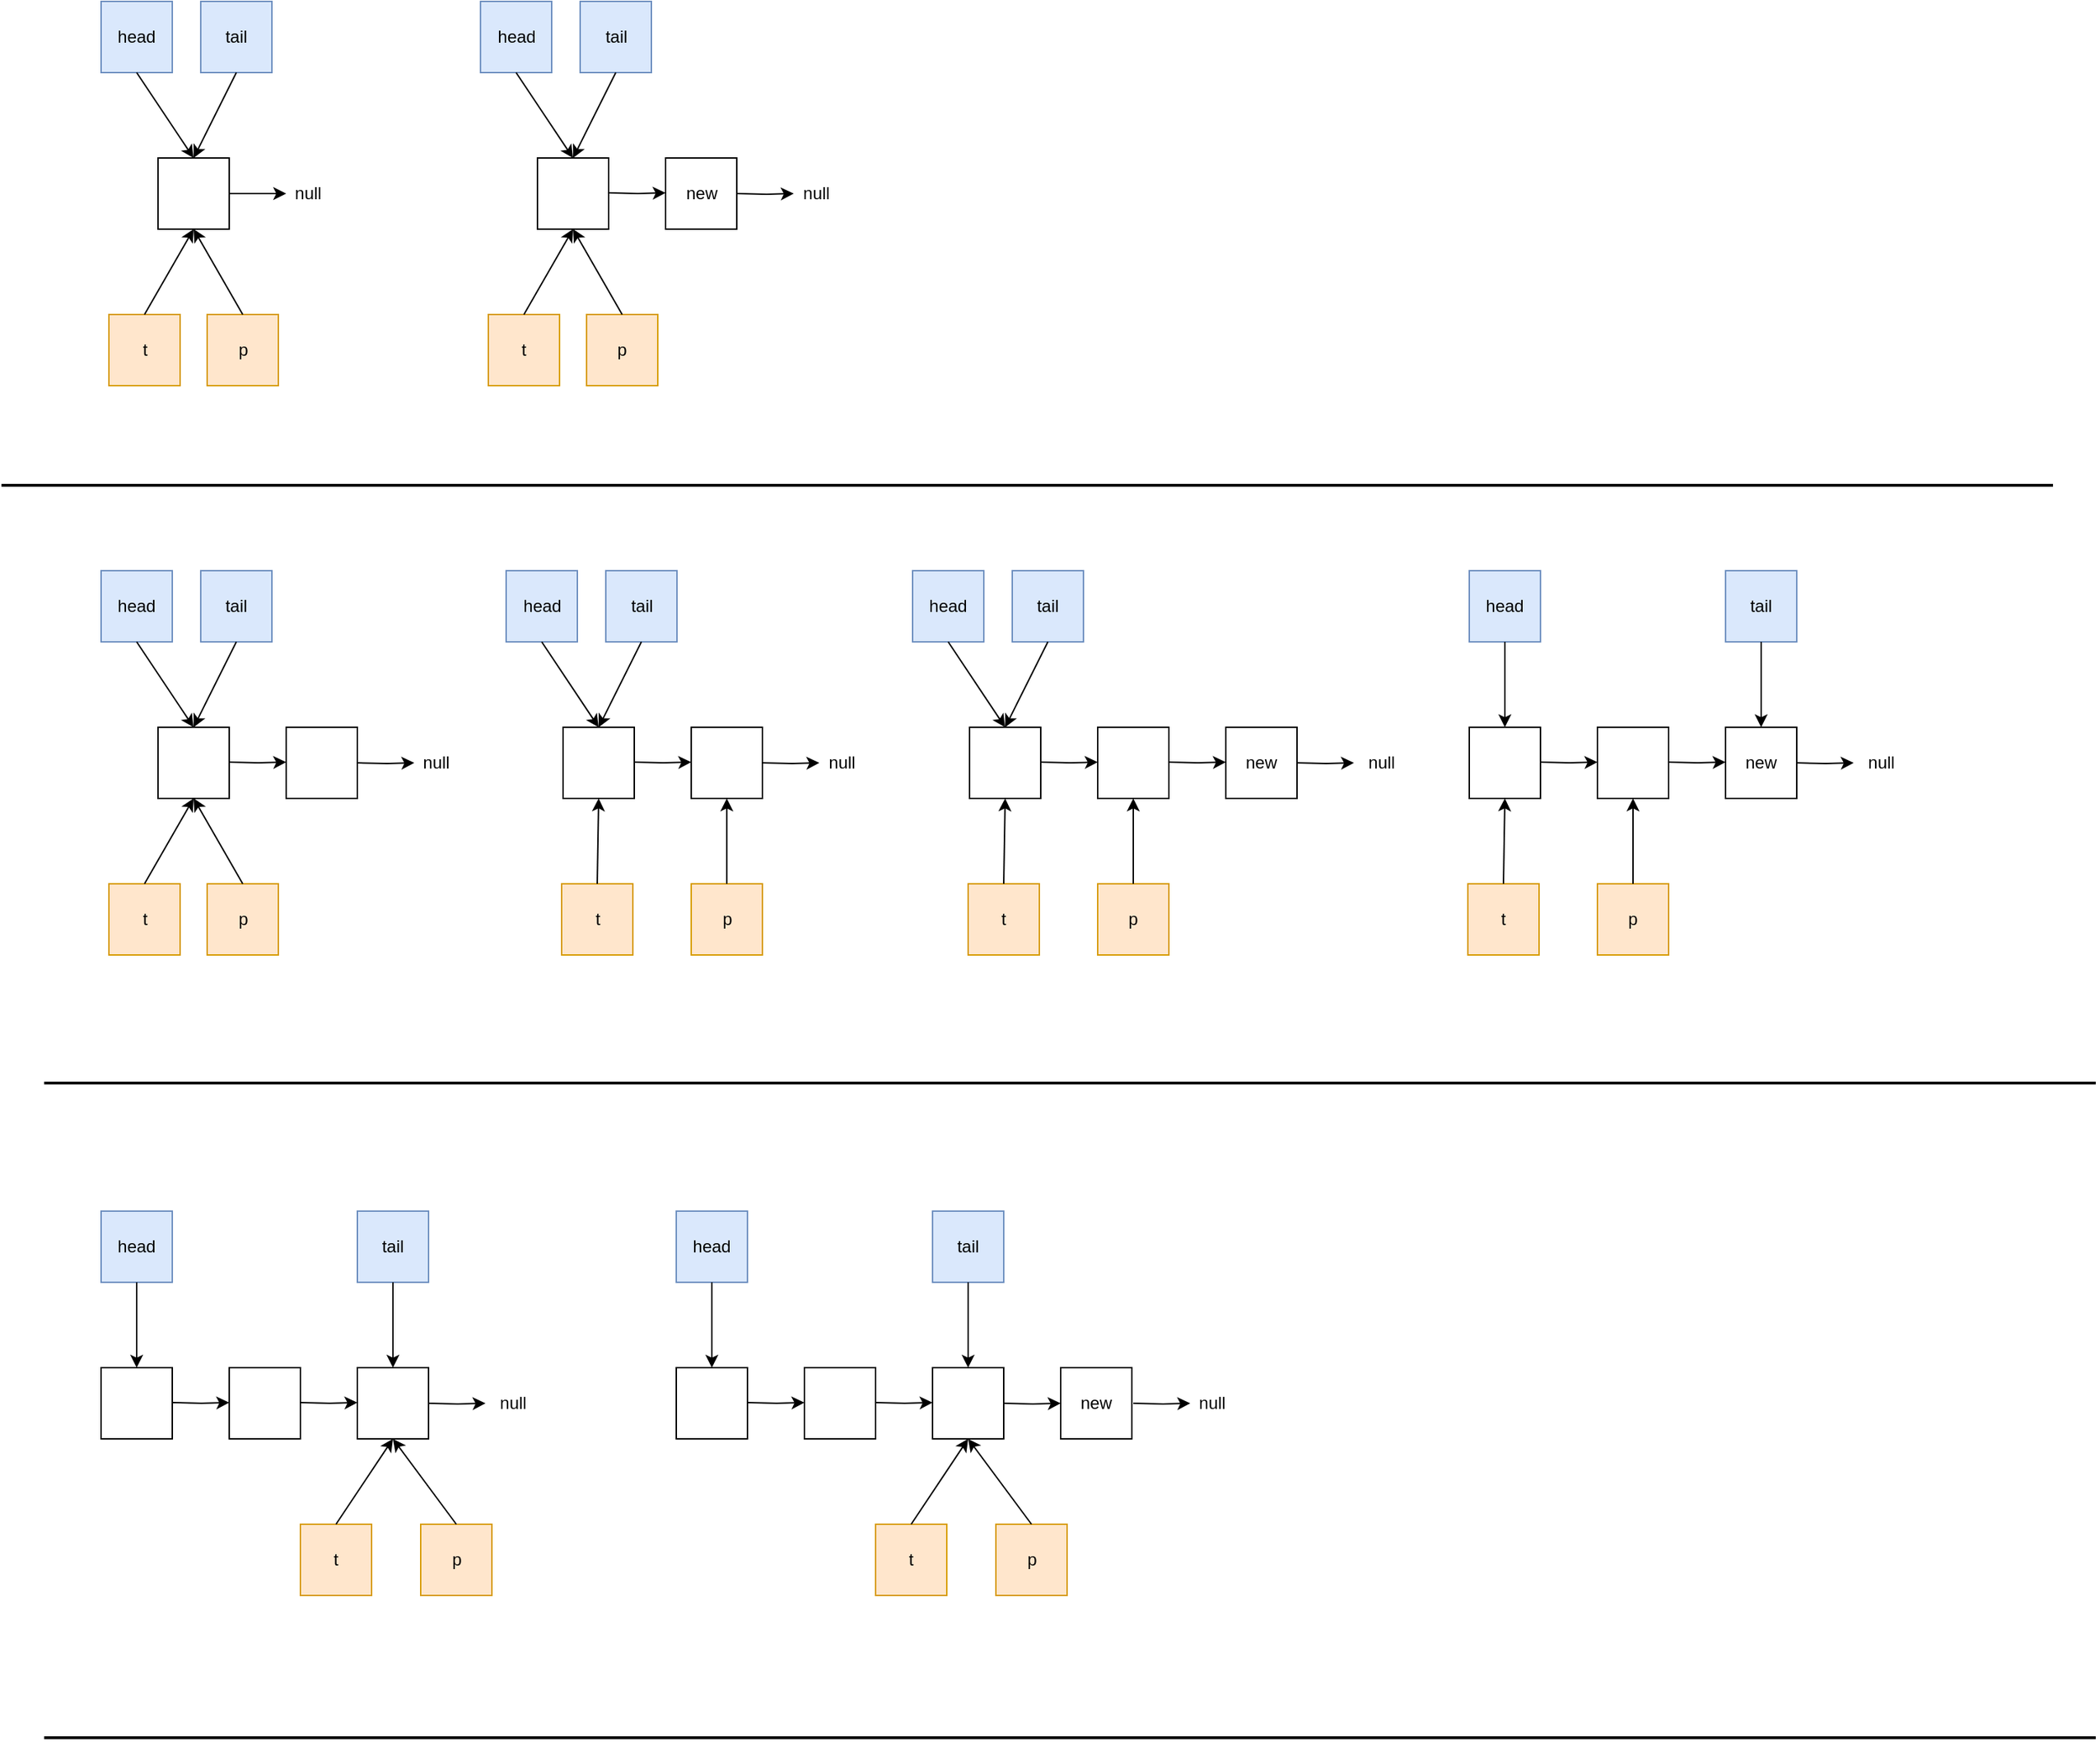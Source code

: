 <mxfile version="14.1.8" type="device" pages="2"><diagram id="muP_sp-RJwnRPjn2duEp" name="offer"><mxGraphModel dx="1422" dy="822" grid="1" gridSize="10" guides="1" tooltips="1" connect="1" arrows="1" fold="1" page="1" pageScale="1" pageWidth="827" pageHeight="1169" math="0" shadow="0"><root><mxCell id="0"/><mxCell id="1" parent="0"/><mxCell id="_zbWXbhJbnXokMU1CMNF-34" value="" style="edgeStyle=orthogonalEdgeStyle;rounded=0;orthogonalLoop=1;jettySize=auto;html=1;" edge="1" parent="1" source="_zbWXbhJbnXokMU1CMNF-16" target="_zbWXbhJbnXokMU1CMNF-33"><mxGeometry relative="1" as="geometry"/></mxCell><mxCell id="_zbWXbhJbnXokMU1CMNF-16" value="" style="rounded=0;whiteSpace=wrap;html=1;" vertex="1" parent="1"><mxGeometry x="160" y="140" width="50" height="50" as="geometry"/></mxCell><mxCell id="_zbWXbhJbnXokMU1CMNF-22" value="head" style="rounded=0;whiteSpace=wrap;html=1;fillColor=#dae8fc;strokeColor=#6c8ebf;" vertex="1" parent="1"><mxGeometry x="120" y="30" width="50" height="50" as="geometry"/></mxCell><mxCell id="_zbWXbhJbnXokMU1CMNF-24" value="tail" style="rounded=0;whiteSpace=wrap;html=1;fillColor=#dae8fc;strokeColor=#6c8ebf;" vertex="1" parent="1"><mxGeometry x="190" y="30" width="50" height="50" as="geometry"/></mxCell><mxCell id="_zbWXbhJbnXokMU1CMNF-25" value="t" style="rounded=0;whiteSpace=wrap;html=1;fillColor=#ffe6cc;strokeColor=#d79b00;" vertex="1" parent="1"><mxGeometry x="125.5" y="250" width="50" height="50" as="geometry"/></mxCell><mxCell id="_zbWXbhJbnXokMU1CMNF-26" value="p" style="rounded=0;whiteSpace=wrap;html=1;fillColor=#ffe6cc;strokeColor=#d79b00;" vertex="1" parent="1"><mxGeometry x="194.5" y="250" width="50" height="50" as="geometry"/></mxCell><mxCell id="_zbWXbhJbnXokMU1CMNF-27" value="" style="endArrow=classic;html=1;entryX=0.5;entryY=1;entryDx=0;entryDy=0;exitX=0.5;exitY=0;exitDx=0;exitDy=0;" edge="1" parent="1" source="_zbWXbhJbnXokMU1CMNF-25"><mxGeometry width="50" height="50" relative="1" as="geometry"><mxPoint x="80" y="230" as="sourcePoint"/><mxPoint x="185" y="190" as="targetPoint"/></mxGeometry></mxCell><mxCell id="_zbWXbhJbnXokMU1CMNF-28" value="" style="endArrow=classic;html=1;entryX=0.5;entryY=1;entryDx=0;entryDy=0;exitX=0.5;exitY=0;exitDx=0;exitDy=0;" edge="1" parent="1" source="_zbWXbhJbnXokMU1CMNF-26" target="_zbWXbhJbnXokMU1CMNF-16"><mxGeometry width="50" height="50" relative="1" as="geometry"><mxPoint x="155" y="270" as="sourcePoint"/><mxPoint x="235" y="190" as="targetPoint"/></mxGeometry></mxCell><mxCell id="_zbWXbhJbnXokMU1CMNF-30" value="" style="endArrow=classic;html=1;entryX=0.5;entryY=0;entryDx=0;entryDy=0;exitX=0.5;exitY=1;exitDx=0;exitDy=0;" edge="1" parent="1" source="_zbWXbhJbnXokMU1CMNF-22" target="_zbWXbhJbnXokMU1CMNF-16"><mxGeometry width="50" height="50" relative="1" as="geometry"><mxPoint x="360.5" y="260" as="sourcePoint"/><mxPoint x="395" y="200" as="targetPoint"/></mxGeometry></mxCell><mxCell id="_zbWXbhJbnXokMU1CMNF-31" value="" style="endArrow=classic;html=1;entryX=0.5;entryY=0;entryDx=0;entryDy=0;exitX=0.5;exitY=1;exitDx=0;exitDy=0;" edge="1" parent="1" source="_zbWXbhJbnXokMU1CMNF-24" target="_zbWXbhJbnXokMU1CMNF-16"><mxGeometry width="50" height="50" relative="1" as="geometry"><mxPoint x="370.5" y="270" as="sourcePoint"/><mxPoint x="405" y="210" as="targetPoint"/></mxGeometry></mxCell><mxCell id="_zbWXbhJbnXokMU1CMNF-33" value="null" style="text;html=1;align=center;verticalAlign=middle;resizable=0;points=[];autosize=1;" vertex="1" parent="1"><mxGeometry x="250" y="155" width="30" height="20" as="geometry"/></mxCell><mxCell id="_zbWXbhJbnXokMU1CMNF-35" value="new" style="rounded=0;whiteSpace=wrap;html=1;" vertex="1" parent="1"><mxGeometry x="516.5" y="140" width="50" height="50" as="geometry"/></mxCell><mxCell id="_zbWXbhJbnXokMU1CMNF-36" value="" style="edgeStyle=orthogonalEdgeStyle;rounded=0;orthogonalLoop=1;jettySize=auto;html=1;" edge="1" parent="1" target="_zbWXbhJbnXokMU1CMNF-46"><mxGeometry relative="1" as="geometry"><mxPoint x="566.5" y="165" as="sourcePoint"/></mxGeometry></mxCell><mxCell id="_zbWXbhJbnXokMU1CMNF-37" value="" style="rounded=0;whiteSpace=wrap;html=1;" vertex="1" parent="1"><mxGeometry x="426.5" y="140" width="50" height="50" as="geometry"/></mxCell><mxCell id="_zbWXbhJbnXokMU1CMNF-38" value="head" style="rounded=0;whiteSpace=wrap;html=1;fillColor=#dae8fc;strokeColor=#6c8ebf;" vertex="1" parent="1"><mxGeometry x="386.5" y="30" width="50" height="50" as="geometry"/></mxCell><mxCell id="_zbWXbhJbnXokMU1CMNF-39" value="tail" style="rounded=0;whiteSpace=wrap;html=1;fillColor=#dae8fc;strokeColor=#6c8ebf;" vertex="1" parent="1"><mxGeometry x="456.5" y="30" width="50" height="50" as="geometry"/></mxCell><mxCell id="_zbWXbhJbnXokMU1CMNF-40" value="t" style="rounded=0;whiteSpace=wrap;html=1;fillColor=#ffe6cc;strokeColor=#d79b00;" vertex="1" parent="1"><mxGeometry x="392" y="250" width="50" height="50" as="geometry"/></mxCell><mxCell id="_zbWXbhJbnXokMU1CMNF-41" value="p" style="rounded=0;whiteSpace=wrap;html=1;fillColor=#ffe6cc;strokeColor=#d79b00;" vertex="1" parent="1"><mxGeometry x="461" y="250" width="50" height="50" as="geometry"/></mxCell><mxCell id="_zbWXbhJbnXokMU1CMNF-42" value="" style="endArrow=classic;html=1;entryX=0.5;entryY=1;entryDx=0;entryDy=0;exitX=0.5;exitY=0;exitDx=0;exitDy=0;" edge="1" parent="1" source="_zbWXbhJbnXokMU1CMNF-40"><mxGeometry width="50" height="50" relative="1" as="geometry"><mxPoint x="346.5" y="230" as="sourcePoint"/><mxPoint x="451.5" y="190" as="targetPoint"/></mxGeometry></mxCell><mxCell id="_zbWXbhJbnXokMU1CMNF-43" value="" style="endArrow=classic;html=1;entryX=0.5;entryY=1;entryDx=0;entryDy=0;exitX=0.5;exitY=0;exitDx=0;exitDy=0;" edge="1" parent="1" source="_zbWXbhJbnXokMU1CMNF-41" target="_zbWXbhJbnXokMU1CMNF-37"><mxGeometry width="50" height="50" relative="1" as="geometry"><mxPoint x="421.5" y="270" as="sourcePoint"/><mxPoint x="501.5" y="190" as="targetPoint"/></mxGeometry></mxCell><mxCell id="_zbWXbhJbnXokMU1CMNF-44" value="" style="endArrow=classic;html=1;entryX=0.5;entryY=0;entryDx=0;entryDy=0;exitX=0.5;exitY=1;exitDx=0;exitDy=0;" edge="1" parent="1" source="_zbWXbhJbnXokMU1CMNF-38" target="_zbWXbhJbnXokMU1CMNF-37"><mxGeometry width="50" height="50" relative="1" as="geometry"><mxPoint x="627" y="260" as="sourcePoint"/><mxPoint x="661.5" y="200" as="targetPoint"/></mxGeometry></mxCell><mxCell id="_zbWXbhJbnXokMU1CMNF-45" value="" style="endArrow=classic;html=1;entryX=0.5;entryY=0;entryDx=0;entryDy=0;exitX=0.5;exitY=1;exitDx=0;exitDy=0;" edge="1" parent="1" source="_zbWXbhJbnXokMU1CMNF-39" target="_zbWXbhJbnXokMU1CMNF-37"><mxGeometry width="50" height="50" relative="1" as="geometry"><mxPoint x="637" y="270" as="sourcePoint"/><mxPoint x="671.5" y="210" as="targetPoint"/></mxGeometry></mxCell><mxCell id="_zbWXbhJbnXokMU1CMNF-46" value="null" style="text;html=1;align=center;verticalAlign=middle;resizable=0;points=[];autosize=1;" vertex="1" parent="1"><mxGeometry x="606.5" y="155" width="30" height="20" as="geometry"/></mxCell><mxCell id="_zbWXbhJbnXokMU1CMNF-47" value="" style="edgeStyle=orthogonalEdgeStyle;rounded=0;orthogonalLoop=1;jettySize=auto;html=1;" edge="1" parent="1"><mxGeometry relative="1" as="geometry"><mxPoint x="476.5" y="164.5" as="sourcePoint"/><mxPoint x="516.5" y="164.5" as="targetPoint"/></mxGeometry></mxCell><mxCell id="_zbWXbhJbnXokMU1CMNF-48" value="" style="rounded=0;whiteSpace=wrap;html=1;" vertex="1" parent="1"><mxGeometry x="250" y="540" width="50" height="50" as="geometry"/></mxCell><mxCell id="_zbWXbhJbnXokMU1CMNF-49" value="" style="edgeStyle=orthogonalEdgeStyle;rounded=0;orthogonalLoop=1;jettySize=auto;html=1;" edge="1" parent="1" target="_zbWXbhJbnXokMU1CMNF-59"><mxGeometry relative="1" as="geometry"><mxPoint x="300" y="565" as="sourcePoint"/></mxGeometry></mxCell><mxCell id="_zbWXbhJbnXokMU1CMNF-50" value="" style="rounded=0;whiteSpace=wrap;html=1;" vertex="1" parent="1"><mxGeometry x="160" y="540" width="50" height="50" as="geometry"/></mxCell><mxCell id="_zbWXbhJbnXokMU1CMNF-51" value="head" style="rounded=0;whiteSpace=wrap;html=1;fillColor=#dae8fc;strokeColor=#6c8ebf;" vertex="1" parent="1"><mxGeometry x="120" y="430" width="50" height="50" as="geometry"/></mxCell><mxCell id="_zbWXbhJbnXokMU1CMNF-52" value="tail" style="rounded=0;whiteSpace=wrap;html=1;fillColor=#dae8fc;strokeColor=#6c8ebf;" vertex="1" parent="1"><mxGeometry x="190" y="430" width="50" height="50" as="geometry"/></mxCell><mxCell id="_zbWXbhJbnXokMU1CMNF-53" value="t" style="rounded=0;whiteSpace=wrap;html=1;fillColor=#ffe6cc;strokeColor=#d79b00;" vertex="1" parent="1"><mxGeometry x="125.5" y="650" width="50" height="50" as="geometry"/></mxCell><mxCell id="_zbWXbhJbnXokMU1CMNF-54" value="p" style="rounded=0;whiteSpace=wrap;html=1;fillColor=#ffe6cc;strokeColor=#d79b00;" vertex="1" parent="1"><mxGeometry x="194.5" y="650" width="50" height="50" as="geometry"/></mxCell><mxCell id="_zbWXbhJbnXokMU1CMNF-55" value="" style="endArrow=classic;html=1;entryX=0.5;entryY=1;entryDx=0;entryDy=0;exitX=0.5;exitY=0;exitDx=0;exitDy=0;" edge="1" parent="1" source="_zbWXbhJbnXokMU1CMNF-53"><mxGeometry width="50" height="50" relative="1" as="geometry"><mxPoint x="80" y="630" as="sourcePoint"/><mxPoint x="185" y="590" as="targetPoint"/></mxGeometry></mxCell><mxCell id="_zbWXbhJbnXokMU1CMNF-56" value="" style="endArrow=classic;html=1;entryX=0.5;entryY=1;entryDx=0;entryDy=0;exitX=0.5;exitY=0;exitDx=0;exitDy=0;" edge="1" parent="1" source="_zbWXbhJbnXokMU1CMNF-54" target="_zbWXbhJbnXokMU1CMNF-50"><mxGeometry width="50" height="50" relative="1" as="geometry"><mxPoint x="155" y="670" as="sourcePoint"/><mxPoint x="235" y="590" as="targetPoint"/></mxGeometry></mxCell><mxCell id="_zbWXbhJbnXokMU1CMNF-57" value="" style="endArrow=classic;html=1;entryX=0.5;entryY=0;entryDx=0;entryDy=0;exitX=0.5;exitY=1;exitDx=0;exitDy=0;" edge="1" parent="1" source="_zbWXbhJbnXokMU1CMNF-51" target="_zbWXbhJbnXokMU1CMNF-50"><mxGeometry width="50" height="50" relative="1" as="geometry"><mxPoint x="360.5" y="660" as="sourcePoint"/><mxPoint x="395" y="600" as="targetPoint"/></mxGeometry></mxCell><mxCell id="_zbWXbhJbnXokMU1CMNF-58" value="" style="endArrow=classic;html=1;entryX=0.5;entryY=0;entryDx=0;entryDy=0;exitX=0.5;exitY=1;exitDx=0;exitDy=0;" edge="1" parent="1" source="_zbWXbhJbnXokMU1CMNF-52" target="_zbWXbhJbnXokMU1CMNF-50"><mxGeometry width="50" height="50" relative="1" as="geometry"><mxPoint x="370.5" y="670" as="sourcePoint"/><mxPoint x="405" y="610" as="targetPoint"/></mxGeometry></mxCell><mxCell id="_zbWXbhJbnXokMU1CMNF-59" value="null" style="text;html=1;align=center;verticalAlign=middle;resizable=0;points=[];autosize=1;" vertex="1" parent="1"><mxGeometry x="340" y="555" width="30" height="20" as="geometry"/></mxCell><mxCell id="_zbWXbhJbnXokMU1CMNF-60" value="" style="edgeStyle=orthogonalEdgeStyle;rounded=0;orthogonalLoop=1;jettySize=auto;html=1;" edge="1" parent="1"><mxGeometry relative="1" as="geometry"><mxPoint x="210" y="564.5" as="sourcePoint"/><mxPoint x="250" y="564.5" as="targetPoint"/></mxGeometry></mxCell><mxCell id="_zbWXbhJbnXokMU1CMNF-61" value="" style="rounded=0;whiteSpace=wrap;html=1;" vertex="1" parent="1"><mxGeometry x="534.5" y="540" width="50" height="50" as="geometry"/></mxCell><mxCell id="_zbWXbhJbnXokMU1CMNF-62" value="" style="edgeStyle=orthogonalEdgeStyle;rounded=0;orthogonalLoop=1;jettySize=auto;html=1;" edge="1" parent="1" target="_zbWXbhJbnXokMU1CMNF-72"><mxGeometry relative="1" as="geometry"><mxPoint x="584.5" y="565" as="sourcePoint"/></mxGeometry></mxCell><mxCell id="_zbWXbhJbnXokMU1CMNF-63" value="" style="rounded=0;whiteSpace=wrap;html=1;" vertex="1" parent="1"><mxGeometry x="444.5" y="540" width="50" height="50" as="geometry"/></mxCell><mxCell id="_zbWXbhJbnXokMU1CMNF-64" value="head" style="rounded=0;whiteSpace=wrap;html=1;fillColor=#dae8fc;strokeColor=#6c8ebf;" vertex="1" parent="1"><mxGeometry x="404.5" y="430" width="50" height="50" as="geometry"/></mxCell><mxCell id="_zbWXbhJbnXokMU1CMNF-65" value="tail" style="rounded=0;whiteSpace=wrap;html=1;fillColor=#dae8fc;strokeColor=#6c8ebf;" vertex="1" parent="1"><mxGeometry x="474.5" y="430" width="50" height="50" as="geometry"/></mxCell><mxCell id="_zbWXbhJbnXokMU1CMNF-66" value="t" style="rounded=0;whiteSpace=wrap;html=1;fillColor=#ffe6cc;strokeColor=#d79b00;" vertex="1" parent="1"><mxGeometry x="443.5" y="650" width="50" height="50" as="geometry"/></mxCell><mxCell id="_zbWXbhJbnXokMU1CMNF-67" value="p" style="rounded=0;whiteSpace=wrap;html=1;fillColor=#ffe6cc;strokeColor=#d79b00;" vertex="1" parent="1"><mxGeometry x="534.5" y="650" width="50" height="50" as="geometry"/></mxCell><mxCell id="_zbWXbhJbnXokMU1CMNF-68" value="" style="endArrow=classic;html=1;entryX=0.5;entryY=1;entryDx=0;entryDy=0;exitX=0.5;exitY=0;exitDx=0;exitDy=0;" edge="1" parent="1" source="_zbWXbhJbnXokMU1CMNF-66"><mxGeometry width="50" height="50" relative="1" as="geometry"><mxPoint x="364.5" y="630" as="sourcePoint"/><mxPoint x="469.5" y="590" as="targetPoint"/></mxGeometry></mxCell><mxCell id="_zbWXbhJbnXokMU1CMNF-69" value="" style="endArrow=classic;html=1;entryX=0.5;entryY=1;entryDx=0;entryDy=0;exitX=0.5;exitY=0;exitDx=0;exitDy=0;" edge="1" parent="1" source="_zbWXbhJbnXokMU1CMNF-67" target="_zbWXbhJbnXokMU1CMNF-61"><mxGeometry width="50" height="50" relative="1" as="geometry"><mxPoint x="439.5" y="670" as="sourcePoint"/><mxPoint x="519.5" y="590" as="targetPoint"/></mxGeometry></mxCell><mxCell id="_zbWXbhJbnXokMU1CMNF-70" value="" style="endArrow=classic;html=1;entryX=0.5;entryY=0;entryDx=0;entryDy=0;exitX=0.5;exitY=1;exitDx=0;exitDy=0;" edge="1" parent="1" source="_zbWXbhJbnXokMU1CMNF-64" target="_zbWXbhJbnXokMU1CMNF-63"><mxGeometry width="50" height="50" relative="1" as="geometry"><mxPoint x="645" y="660" as="sourcePoint"/><mxPoint x="679.5" y="600" as="targetPoint"/></mxGeometry></mxCell><mxCell id="_zbWXbhJbnXokMU1CMNF-71" value="" style="endArrow=classic;html=1;entryX=0.5;entryY=0;entryDx=0;entryDy=0;exitX=0.5;exitY=1;exitDx=0;exitDy=0;" edge="1" parent="1" source="_zbWXbhJbnXokMU1CMNF-65" target="_zbWXbhJbnXokMU1CMNF-63"><mxGeometry width="50" height="50" relative="1" as="geometry"><mxPoint x="655" y="670" as="sourcePoint"/><mxPoint x="689.5" y="610" as="targetPoint"/></mxGeometry></mxCell><mxCell id="_zbWXbhJbnXokMU1CMNF-72" value="null" style="text;html=1;align=center;verticalAlign=middle;resizable=0;points=[];autosize=1;" vertex="1" parent="1"><mxGeometry x="624.5" y="555" width="30" height="20" as="geometry"/></mxCell><mxCell id="_zbWXbhJbnXokMU1CMNF-73" value="" style="edgeStyle=orthogonalEdgeStyle;rounded=0;orthogonalLoop=1;jettySize=auto;html=1;" edge="1" parent="1"><mxGeometry relative="1" as="geometry"><mxPoint x="494.5" y="564.5" as="sourcePoint"/><mxPoint x="534.5" y="564.5" as="targetPoint"/></mxGeometry></mxCell><mxCell id="_zbWXbhJbnXokMU1CMNF-87" value="" style="endArrow=none;html=1;strokeWidth=2;" edge="1" parent="1"><mxGeometry width="50" height="50" relative="1" as="geometry"><mxPoint x="50" y="370" as="sourcePoint"/><mxPoint x="1491" y="370" as="targetPoint"/></mxGeometry></mxCell><mxCell id="_zbWXbhJbnXokMU1CMNF-89" value="" style="rounded=0;whiteSpace=wrap;html=1;" vertex="1" parent="1"><mxGeometry x="820" y="540" width="50" height="50" as="geometry"/></mxCell><mxCell id="_zbWXbhJbnXokMU1CMNF-91" value="" style="rounded=0;whiteSpace=wrap;html=1;" vertex="1" parent="1"><mxGeometry x="730" y="540" width="50" height="50" as="geometry"/></mxCell><mxCell id="_zbWXbhJbnXokMU1CMNF-92" value="head" style="rounded=0;whiteSpace=wrap;html=1;fillColor=#dae8fc;strokeColor=#6c8ebf;" vertex="1" parent="1"><mxGeometry x="690" y="430" width="50" height="50" as="geometry"/></mxCell><mxCell id="_zbWXbhJbnXokMU1CMNF-93" value="tail" style="rounded=0;whiteSpace=wrap;html=1;fillColor=#dae8fc;strokeColor=#6c8ebf;" vertex="1" parent="1"><mxGeometry x="760" y="430" width="50" height="50" as="geometry"/></mxCell><mxCell id="_zbWXbhJbnXokMU1CMNF-94" value="t" style="rounded=0;whiteSpace=wrap;html=1;fillColor=#ffe6cc;strokeColor=#d79b00;" vertex="1" parent="1"><mxGeometry x="729" y="650" width="50" height="50" as="geometry"/></mxCell><mxCell id="_zbWXbhJbnXokMU1CMNF-95" value="p" style="rounded=0;whiteSpace=wrap;html=1;fillColor=#ffe6cc;strokeColor=#d79b00;" vertex="1" parent="1"><mxGeometry x="820" y="650" width="50" height="50" as="geometry"/></mxCell><mxCell id="_zbWXbhJbnXokMU1CMNF-96" value="" style="endArrow=classic;html=1;entryX=0.5;entryY=1;entryDx=0;entryDy=0;exitX=0.5;exitY=0;exitDx=0;exitDy=0;" edge="1" parent="1" source="_zbWXbhJbnXokMU1CMNF-94"><mxGeometry width="50" height="50" relative="1" as="geometry"><mxPoint x="650" y="630" as="sourcePoint"/><mxPoint x="755" y="590" as="targetPoint"/></mxGeometry></mxCell><mxCell id="_zbWXbhJbnXokMU1CMNF-97" value="" style="endArrow=classic;html=1;entryX=0.5;entryY=1;entryDx=0;entryDy=0;exitX=0.5;exitY=0;exitDx=0;exitDy=0;" edge="1" parent="1" source="_zbWXbhJbnXokMU1CMNF-95" target="_zbWXbhJbnXokMU1CMNF-89"><mxGeometry width="50" height="50" relative="1" as="geometry"><mxPoint x="725" y="670" as="sourcePoint"/><mxPoint x="805" y="590" as="targetPoint"/></mxGeometry></mxCell><mxCell id="_zbWXbhJbnXokMU1CMNF-98" value="" style="endArrow=classic;html=1;entryX=0.5;entryY=0;entryDx=0;entryDy=0;exitX=0.5;exitY=1;exitDx=0;exitDy=0;" edge="1" parent="1" source="_zbWXbhJbnXokMU1CMNF-92" target="_zbWXbhJbnXokMU1CMNF-91"><mxGeometry width="50" height="50" relative="1" as="geometry"><mxPoint x="930.5" y="660" as="sourcePoint"/><mxPoint x="965" y="600" as="targetPoint"/></mxGeometry></mxCell><mxCell id="_zbWXbhJbnXokMU1CMNF-99" value="" style="endArrow=classic;html=1;entryX=0.5;entryY=0;entryDx=0;entryDy=0;exitX=0.5;exitY=1;exitDx=0;exitDy=0;" edge="1" parent="1" source="_zbWXbhJbnXokMU1CMNF-93" target="_zbWXbhJbnXokMU1CMNF-91"><mxGeometry width="50" height="50" relative="1" as="geometry"><mxPoint x="940.5" y="670" as="sourcePoint"/><mxPoint x="975" y="610" as="targetPoint"/></mxGeometry></mxCell><mxCell id="_zbWXbhJbnXokMU1CMNF-100" value="null" style="text;html=1;align=center;verticalAlign=middle;resizable=0;points=[];autosize=1;" vertex="1" parent="1"><mxGeometry x="1003.5" y="555" width="30" height="20" as="geometry"/></mxCell><mxCell id="_zbWXbhJbnXokMU1CMNF-101" value="" style="edgeStyle=orthogonalEdgeStyle;rounded=0;orthogonalLoop=1;jettySize=auto;html=1;" edge="1" parent="1"><mxGeometry relative="1" as="geometry"><mxPoint x="780" y="564.5" as="sourcePoint"/><mxPoint x="820" y="564.5" as="targetPoint"/></mxGeometry></mxCell><mxCell id="_zbWXbhJbnXokMU1CMNF-102" value="new" style="rounded=0;whiteSpace=wrap;html=1;" vertex="1" parent="1"><mxGeometry x="910" y="540" width="50" height="50" as="geometry"/></mxCell><mxCell id="_zbWXbhJbnXokMU1CMNF-103" value="" style="edgeStyle=orthogonalEdgeStyle;rounded=0;orthogonalLoop=1;jettySize=auto;html=1;" edge="1" parent="1"><mxGeometry relative="1" as="geometry"><mxPoint x="960" y="565" as="sourcePoint"/><mxPoint x="1000" y="565" as="targetPoint"/></mxGeometry></mxCell><mxCell id="_zbWXbhJbnXokMU1CMNF-104" value="" style="edgeStyle=orthogonalEdgeStyle;rounded=0;orthogonalLoop=1;jettySize=auto;html=1;" edge="1" parent="1"><mxGeometry relative="1" as="geometry"><mxPoint x="870" y="564.5" as="sourcePoint"/><mxPoint x="910" y="564.5" as="targetPoint"/></mxGeometry></mxCell><mxCell id="_zbWXbhJbnXokMU1CMNF-105" value="" style="rounded=0;whiteSpace=wrap;html=1;" vertex="1" parent="1"><mxGeometry x="1171" y="540" width="50" height="50" as="geometry"/></mxCell><mxCell id="_zbWXbhJbnXokMU1CMNF-106" value="" style="rounded=0;whiteSpace=wrap;html=1;" vertex="1" parent="1"><mxGeometry x="1081" y="540" width="50" height="50" as="geometry"/></mxCell><mxCell id="_zbWXbhJbnXokMU1CMNF-107" value="head" style="rounded=0;whiteSpace=wrap;html=1;fillColor=#dae8fc;strokeColor=#6c8ebf;" vertex="1" parent="1"><mxGeometry x="1081" y="430" width="50" height="50" as="geometry"/></mxCell><mxCell id="_zbWXbhJbnXokMU1CMNF-108" value="tail" style="rounded=0;whiteSpace=wrap;html=1;fillColor=#dae8fc;strokeColor=#6c8ebf;" vertex="1" parent="1"><mxGeometry x="1261" y="430" width="50" height="50" as="geometry"/></mxCell><mxCell id="_zbWXbhJbnXokMU1CMNF-109" value="t" style="rounded=0;whiteSpace=wrap;html=1;fillColor=#ffe6cc;strokeColor=#d79b00;" vertex="1" parent="1"><mxGeometry x="1080" y="650" width="50" height="50" as="geometry"/></mxCell><mxCell id="_zbWXbhJbnXokMU1CMNF-110" value="p" style="rounded=0;whiteSpace=wrap;html=1;fillColor=#ffe6cc;strokeColor=#d79b00;" vertex="1" parent="1"><mxGeometry x="1171" y="650" width="50" height="50" as="geometry"/></mxCell><mxCell id="_zbWXbhJbnXokMU1CMNF-111" value="" style="endArrow=classic;html=1;entryX=0.5;entryY=1;entryDx=0;entryDy=0;exitX=0.5;exitY=0;exitDx=0;exitDy=0;" edge="1" parent="1" source="_zbWXbhJbnXokMU1CMNF-109"><mxGeometry width="50" height="50" relative="1" as="geometry"><mxPoint x="1001" y="630" as="sourcePoint"/><mxPoint x="1106" y="590" as="targetPoint"/></mxGeometry></mxCell><mxCell id="_zbWXbhJbnXokMU1CMNF-112" value="" style="endArrow=classic;html=1;entryX=0.5;entryY=1;entryDx=0;entryDy=0;exitX=0.5;exitY=0;exitDx=0;exitDy=0;" edge="1" parent="1" source="_zbWXbhJbnXokMU1CMNF-110" target="_zbWXbhJbnXokMU1CMNF-105"><mxGeometry width="50" height="50" relative="1" as="geometry"><mxPoint x="1076" y="670" as="sourcePoint"/><mxPoint x="1156" y="590" as="targetPoint"/></mxGeometry></mxCell><mxCell id="_zbWXbhJbnXokMU1CMNF-113" value="" style="endArrow=classic;html=1;entryX=0.5;entryY=0;entryDx=0;entryDy=0;exitX=0.5;exitY=1;exitDx=0;exitDy=0;" edge="1" parent="1" source="_zbWXbhJbnXokMU1CMNF-107" target="_zbWXbhJbnXokMU1CMNF-106"><mxGeometry width="50" height="50" relative="1" as="geometry"><mxPoint x="1281.5" y="660" as="sourcePoint"/><mxPoint x="1316" y="600" as="targetPoint"/></mxGeometry></mxCell><mxCell id="_zbWXbhJbnXokMU1CMNF-114" value="" style="endArrow=classic;html=1;entryX=0.5;entryY=0;entryDx=0;entryDy=0;exitX=0.5;exitY=1;exitDx=0;exitDy=0;" edge="1" parent="1" source="_zbWXbhJbnXokMU1CMNF-108" target="_zbWXbhJbnXokMU1CMNF-117"><mxGeometry width="50" height="50" relative="1" as="geometry"><mxPoint x="1291.5" y="670" as="sourcePoint"/><mxPoint x="1326" y="610" as="targetPoint"/></mxGeometry></mxCell><mxCell id="_zbWXbhJbnXokMU1CMNF-115" value="null" style="text;html=1;align=center;verticalAlign=middle;resizable=0;points=[];autosize=1;" vertex="1" parent="1"><mxGeometry x="1354.5" y="555" width="30" height="20" as="geometry"/></mxCell><mxCell id="_zbWXbhJbnXokMU1CMNF-116" value="" style="edgeStyle=orthogonalEdgeStyle;rounded=0;orthogonalLoop=1;jettySize=auto;html=1;" edge="1" parent="1"><mxGeometry relative="1" as="geometry"><mxPoint x="1131" y="564.5" as="sourcePoint"/><mxPoint x="1171" y="564.5" as="targetPoint"/></mxGeometry></mxCell><mxCell id="_zbWXbhJbnXokMU1CMNF-117" value="new" style="rounded=0;whiteSpace=wrap;html=1;" vertex="1" parent="1"><mxGeometry x="1261" y="540" width="50" height="50" as="geometry"/></mxCell><mxCell id="_zbWXbhJbnXokMU1CMNF-118" value="" style="edgeStyle=orthogonalEdgeStyle;rounded=0;orthogonalLoop=1;jettySize=auto;html=1;" edge="1" parent="1"><mxGeometry relative="1" as="geometry"><mxPoint x="1311" y="565" as="sourcePoint"/><mxPoint x="1351" y="565" as="targetPoint"/></mxGeometry></mxCell><mxCell id="_zbWXbhJbnXokMU1CMNF-119" value="" style="edgeStyle=orthogonalEdgeStyle;rounded=0;orthogonalLoop=1;jettySize=auto;html=1;" edge="1" parent="1"><mxGeometry relative="1" as="geometry"><mxPoint x="1221" y="564.5" as="sourcePoint"/><mxPoint x="1261" y="564.5" as="targetPoint"/></mxGeometry></mxCell><mxCell id="_zbWXbhJbnXokMU1CMNF-120" value="" style="rounded=0;whiteSpace=wrap;html=1;" vertex="1" parent="1"><mxGeometry x="210" y="990" width="50" height="50" as="geometry"/></mxCell><mxCell id="_zbWXbhJbnXokMU1CMNF-121" value="" style="rounded=0;whiteSpace=wrap;html=1;" vertex="1" parent="1"><mxGeometry x="120" y="990" width="50" height="50" as="geometry"/></mxCell><mxCell id="_zbWXbhJbnXokMU1CMNF-122" value="head" style="rounded=0;whiteSpace=wrap;html=1;fillColor=#dae8fc;strokeColor=#6c8ebf;" vertex="1" parent="1"><mxGeometry x="120" y="880" width="50" height="50" as="geometry"/></mxCell><mxCell id="_zbWXbhJbnXokMU1CMNF-123" value="tail" style="rounded=0;whiteSpace=wrap;html=1;fillColor=#dae8fc;strokeColor=#6c8ebf;" vertex="1" parent="1"><mxGeometry x="300" y="880" width="50" height="50" as="geometry"/></mxCell><mxCell id="_zbWXbhJbnXokMU1CMNF-124" value="t" style="rounded=0;whiteSpace=wrap;html=1;fillColor=#ffe6cc;strokeColor=#d79b00;" vertex="1" parent="1"><mxGeometry x="260" y="1100" width="50" height="50" as="geometry"/></mxCell><mxCell id="_zbWXbhJbnXokMU1CMNF-125" value="p" style="rounded=0;whiteSpace=wrap;html=1;fillColor=#ffe6cc;strokeColor=#d79b00;" vertex="1" parent="1"><mxGeometry x="344.5" y="1100" width="50" height="50" as="geometry"/></mxCell><mxCell id="_zbWXbhJbnXokMU1CMNF-126" value="" style="endArrow=classic;html=1;entryX=0.5;entryY=1;entryDx=0;entryDy=0;exitX=0.5;exitY=0;exitDx=0;exitDy=0;" edge="1" parent="1" source="_zbWXbhJbnXokMU1CMNF-124" target="_zbWXbhJbnXokMU1CMNF-132"><mxGeometry width="50" height="50" relative="1" as="geometry"><mxPoint x="40" y="1080" as="sourcePoint"/><mxPoint x="145" y="1040" as="targetPoint"/></mxGeometry></mxCell><mxCell id="_zbWXbhJbnXokMU1CMNF-127" value="" style="endArrow=classic;html=1;entryX=0.5;entryY=1;entryDx=0;entryDy=0;exitX=0.5;exitY=0;exitDx=0;exitDy=0;" edge="1" parent="1" source="_zbWXbhJbnXokMU1CMNF-125" target="_zbWXbhJbnXokMU1CMNF-132"><mxGeometry width="50" height="50" relative="1" as="geometry"><mxPoint x="115" y="1120" as="sourcePoint"/><mxPoint x="195" y="1040" as="targetPoint"/></mxGeometry></mxCell><mxCell id="_zbWXbhJbnXokMU1CMNF-128" value="" style="endArrow=classic;html=1;entryX=0.5;entryY=0;entryDx=0;entryDy=0;exitX=0.5;exitY=1;exitDx=0;exitDy=0;" edge="1" parent="1" source="_zbWXbhJbnXokMU1CMNF-122" target="_zbWXbhJbnXokMU1CMNF-121"><mxGeometry width="50" height="50" relative="1" as="geometry"><mxPoint x="320.5" y="1110" as="sourcePoint"/><mxPoint x="355" y="1050" as="targetPoint"/></mxGeometry></mxCell><mxCell id="_zbWXbhJbnXokMU1CMNF-129" value="" style="endArrow=classic;html=1;entryX=0.5;entryY=0;entryDx=0;entryDy=0;exitX=0.5;exitY=1;exitDx=0;exitDy=0;" edge="1" parent="1" source="_zbWXbhJbnXokMU1CMNF-123" target="_zbWXbhJbnXokMU1CMNF-132"><mxGeometry width="50" height="50" relative="1" as="geometry"><mxPoint x="330.5" y="1120" as="sourcePoint"/><mxPoint x="365" y="1060" as="targetPoint"/></mxGeometry></mxCell><mxCell id="_zbWXbhJbnXokMU1CMNF-130" value="null" style="text;html=1;align=center;verticalAlign=middle;resizable=0;points=[];autosize=1;" vertex="1" parent="1"><mxGeometry x="393.5" y="1005" width="30" height="20" as="geometry"/></mxCell><mxCell id="_zbWXbhJbnXokMU1CMNF-131" value="" style="edgeStyle=orthogonalEdgeStyle;rounded=0;orthogonalLoop=1;jettySize=auto;html=1;" edge="1" parent="1"><mxGeometry relative="1" as="geometry"><mxPoint x="170" y="1014.5" as="sourcePoint"/><mxPoint x="210" y="1014.5" as="targetPoint"/></mxGeometry></mxCell><mxCell id="_zbWXbhJbnXokMU1CMNF-132" value="" style="rounded=0;whiteSpace=wrap;html=1;" vertex="1" parent="1"><mxGeometry x="300" y="990" width="50" height="50" as="geometry"/></mxCell><mxCell id="_zbWXbhJbnXokMU1CMNF-133" value="" style="edgeStyle=orthogonalEdgeStyle;rounded=0;orthogonalLoop=1;jettySize=auto;html=1;" edge="1" parent="1"><mxGeometry relative="1" as="geometry"><mxPoint x="350" y="1015" as="sourcePoint"/><mxPoint x="390" y="1015" as="targetPoint"/></mxGeometry></mxCell><mxCell id="_zbWXbhJbnXokMU1CMNF-134" value="" style="edgeStyle=orthogonalEdgeStyle;rounded=0;orthogonalLoop=1;jettySize=auto;html=1;" edge="1" parent="1"><mxGeometry relative="1" as="geometry"><mxPoint x="260" y="1014.5" as="sourcePoint"/><mxPoint x="300" y="1014.5" as="targetPoint"/></mxGeometry></mxCell><mxCell id="_zbWXbhJbnXokMU1CMNF-135" value="" style="rounded=0;whiteSpace=wrap;html=1;" vertex="1" parent="1"><mxGeometry x="614" y="990" width="50" height="50" as="geometry"/></mxCell><mxCell id="_zbWXbhJbnXokMU1CMNF-136" value="" style="rounded=0;whiteSpace=wrap;html=1;" vertex="1" parent="1"><mxGeometry x="524" y="990" width="50" height="50" as="geometry"/></mxCell><mxCell id="_zbWXbhJbnXokMU1CMNF-137" value="head" style="rounded=0;whiteSpace=wrap;html=1;fillColor=#dae8fc;strokeColor=#6c8ebf;" vertex="1" parent="1"><mxGeometry x="524" y="880" width="50" height="50" as="geometry"/></mxCell><mxCell id="_zbWXbhJbnXokMU1CMNF-138" value="tail" style="rounded=0;whiteSpace=wrap;html=1;fillColor=#dae8fc;strokeColor=#6c8ebf;" vertex="1" parent="1"><mxGeometry x="704" y="880" width="50" height="50" as="geometry"/></mxCell><mxCell id="_zbWXbhJbnXokMU1CMNF-143" value="" style="endArrow=classic;html=1;entryX=0.5;entryY=0;entryDx=0;entryDy=0;exitX=0.5;exitY=1;exitDx=0;exitDy=0;" edge="1" parent="1" source="_zbWXbhJbnXokMU1CMNF-137" target="_zbWXbhJbnXokMU1CMNF-136"><mxGeometry width="50" height="50" relative="1" as="geometry"><mxPoint x="724.5" y="1110" as="sourcePoint"/><mxPoint x="759" y="1050" as="targetPoint"/></mxGeometry></mxCell><mxCell id="_zbWXbhJbnXokMU1CMNF-144" value="" style="endArrow=classic;html=1;entryX=0.5;entryY=0;entryDx=0;entryDy=0;exitX=0.5;exitY=1;exitDx=0;exitDy=0;" edge="1" parent="1" source="_zbWXbhJbnXokMU1CMNF-138" target="_zbWXbhJbnXokMU1CMNF-147"><mxGeometry width="50" height="50" relative="1" as="geometry"><mxPoint x="734.5" y="1120" as="sourcePoint"/><mxPoint x="769" y="1060" as="targetPoint"/></mxGeometry></mxCell><mxCell id="_zbWXbhJbnXokMU1CMNF-146" value="" style="edgeStyle=orthogonalEdgeStyle;rounded=0;orthogonalLoop=1;jettySize=auto;html=1;" edge="1" parent="1"><mxGeometry relative="1" as="geometry"><mxPoint x="574" y="1014.5" as="sourcePoint"/><mxPoint x="614" y="1014.5" as="targetPoint"/></mxGeometry></mxCell><mxCell id="_zbWXbhJbnXokMU1CMNF-147" value="" style="rounded=0;whiteSpace=wrap;html=1;" vertex="1" parent="1"><mxGeometry x="704" y="990" width="50" height="50" as="geometry"/></mxCell><mxCell id="_zbWXbhJbnXokMU1CMNF-148" value="" style="edgeStyle=orthogonalEdgeStyle;rounded=0;orthogonalLoop=1;jettySize=auto;html=1;" edge="1" parent="1"><mxGeometry relative="1" as="geometry"><mxPoint x="754" y="1015" as="sourcePoint"/><mxPoint x="794" y="1015" as="targetPoint"/></mxGeometry></mxCell><mxCell id="_zbWXbhJbnXokMU1CMNF-149" value="" style="edgeStyle=orthogonalEdgeStyle;rounded=0;orthogonalLoop=1;jettySize=auto;html=1;" edge="1" parent="1"><mxGeometry relative="1" as="geometry"><mxPoint x="664" y="1014.5" as="sourcePoint"/><mxPoint x="704" y="1014.5" as="targetPoint"/></mxGeometry></mxCell><mxCell id="_zbWXbhJbnXokMU1CMNF-150" value="" style="endArrow=none;html=1;strokeWidth=2;" edge="1" parent="1"><mxGeometry width="50" height="50" relative="1" as="geometry"><mxPoint x="80" y="790" as="sourcePoint"/><mxPoint x="1521" y="790" as="targetPoint"/></mxGeometry></mxCell><mxCell id="_zbWXbhJbnXokMU1CMNF-151" value="" style="endArrow=none;html=1;strokeWidth=2;" edge="1" parent="1"><mxGeometry width="50" height="50" relative="1" as="geometry"><mxPoint x="80" y="1250" as="sourcePoint"/><mxPoint x="1521" y="1250" as="targetPoint"/></mxGeometry></mxCell><mxCell id="_zbWXbhJbnXokMU1CMNF-152" value="new" style="rounded=0;whiteSpace=wrap;html=1;" vertex="1" parent="1"><mxGeometry x="794" y="990" width="50" height="50" as="geometry"/></mxCell><mxCell id="_zbWXbhJbnXokMU1CMNF-153" value="" style="edgeStyle=orthogonalEdgeStyle;rounded=0;orthogonalLoop=1;jettySize=auto;html=1;" edge="1" parent="1" target="_zbWXbhJbnXokMU1CMNF-156"><mxGeometry relative="1" as="geometry"><mxPoint x="845" y="1015" as="sourcePoint"/></mxGeometry></mxCell><mxCell id="_zbWXbhJbnXokMU1CMNF-156" value="null" style="text;html=1;align=center;verticalAlign=middle;resizable=0;points=[];autosize=1;" vertex="1" parent="1"><mxGeometry x="885" y="1005" width="30" height="20" as="geometry"/></mxCell><mxCell id="_zbWXbhJbnXokMU1CMNF-157" value="t" style="rounded=0;whiteSpace=wrap;html=1;fillColor=#ffe6cc;strokeColor=#d79b00;" vertex="1" parent="1"><mxGeometry x="664" y="1100" width="50" height="50" as="geometry"/></mxCell><mxCell id="_zbWXbhJbnXokMU1CMNF-158" value="p" style="rounded=0;whiteSpace=wrap;html=1;fillColor=#ffe6cc;strokeColor=#d79b00;" vertex="1" parent="1"><mxGeometry x="748.5" y="1100" width="50" height="50" as="geometry"/></mxCell><mxCell id="_zbWXbhJbnXokMU1CMNF-159" value="" style="endArrow=classic;html=1;entryX=0.5;entryY=1;entryDx=0;entryDy=0;exitX=0.5;exitY=0;exitDx=0;exitDy=0;" edge="1" parent="1" source="_zbWXbhJbnXokMU1CMNF-157"><mxGeometry width="50" height="50" relative="1" as="geometry"><mxPoint x="444" y="1080" as="sourcePoint"/><mxPoint x="729" y="1040" as="targetPoint"/></mxGeometry></mxCell><mxCell id="_zbWXbhJbnXokMU1CMNF-160" value="" style="endArrow=classic;html=1;entryX=0.5;entryY=1;entryDx=0;entryDy=0;exitX=0.5;exitY=0;exitDx=0;exitDy=0;" edge="1" parent="1" source="_zbWXbhJbnXokMU1CMNF-158"><mxGeometry width="50" height="50" relative="1" as="geometry"><mxPoint x="519" y="1120" as="sourcePoint"/><mxPoint x="729" y="1040" as="targetPoint"/></mxGeometry></mxCell></root></mxGraphModel></diagram><diagram id="fGhPWsCZYR-41Cv0tggz" name="poll"><mxGraphModel dx="1673" dy="967" grid="1" gridSize="10" guides="1" tooltips="1" connect="1" arrows="1" fold="1" page="1" pageScale="1" pageWidth="827" pageHeight="1169" math="0" shadow="0"><root><mxCell id="frpbRK7bWdWG06g923Z--0"/><mxCell id="frpbRK7bWdWG06g923Z--1" parent="frpbRK7bWdWG06g923Z--0"/><mxCell id="SCDq7x-RBBYmCeoiR8eq-0" value="data" style="rounded=0;whiteSpace=wrap;html=1;" vertex="1" parent="frpbRK7bWdWG06g923Z--1"><mxGeometry x="200" y="160" width="50" height="50" as="geometry"/></mxCell><mxCell id="SCDq7x-RBBYmCeoiR8eq-1" value="" style="edgeStyle=orthogonalEdgeStyle;rounded=0;orthogonalLoop=1;jettySize=auto;html=1;" edge="1" target="SCDq7x-RBBYmCeoiR8eq-11" parent="frpbRK7bWdWG06g923Z--1"><mxGeometry relative="1" as="geometry"><mxPoint x="250" y="185" as="sourcePoint"/></mxGeometry></mxCell><mxCell id="SCDq7x-RBBYmCeoiR8eq-2" value="null" style="rounded=0;whiteSpace=wrap;html=1;" vertex="1" parent="frpbRK7bWdWG06g923Z--1"><mxGeometry x="110" y="160" width="50" height="50" as="geometry"/></mxCell><mxCell id="SCDq7x-RBBYmCeoiR8eq-3" value="head" style="rounded=0;whiteSpace=wrap;html=1;fillColor=#dae8fc;strokeColor=#6c8ebf;" vertex="1" parent="frpbRK7bWdWG06g923Z--1"><mxGeometry x="110" y="50" width="50" height="50" as="geometry"/></mxCell><mxCell id="SCDq7x-RBBYmCeoiR8eq-9" value="" style="endArrow=classic;html=1;entryX=0.5;entryY=0;entryDx=0;entryDy=0;exitX=0.5;exitY=1;exitDx=0;exitDy=0;" edge="1" source="SCDq7x-RBBYmCeoiR8eq-3" target="SCDq7x-RBBYmCeoiR8eq-2" parent="frpbRK7bWdWG06g923Z--1"><mxGeometry width="50" height="50" relative="1" as="geometry"><mxPoint x="310.5" y="280" as="sourcePoint"/><mxPoint x="345" y="220" as="targetPoint"/></mxGeometry></mxCell><mxCell id="SCDq7x-RBBYmCeoiR8eq-11" value="null" style="text;html=1;align=center;verticalAlign=middle;resizable=0;points=[];autosize=1;" vertex="1" parent="frpbRK7bWdWG06g923Z--1"><mxGeometry x="290" y="175" width="30" height="20" as="geometry"/></mxCell><mxCell id="SCDq7x-RBBYmCeoiR8eq-12" value="" style="edgeStyle=orthogonalEdgeStyle;rounded=0;orthogonalLoop=1;jettySize=auto;html=1;" edge="1" parent="frpbRK7bWdWG06g923Z--1"><mxGeometry relative="1" as="geometry"><mxPoint x="160" y="184.5" as="sourcePoint"/><mxPoint x="200" y="184.5" as="targetPoint"/></mxGeometry></mxCell><mxCell id="eopSNRpt4wunFxutbuqG-0" value="h" style="rounded=0;whiteSpace=wrap;html=1;fillColor=#ffe6cc;strokeColor=#d79b00;" vertex="1" parent="frpbRK7bWdWG06g923Z--1"><mxGeometry x="75.5" y="270" width="50" height="50" as="geometry"/></mxCell><mxCell id="eopSNRpt4wunFxutbuqG-1" value="p" style="rounded=0;whiteSpace=wrap;html=1;fillColor=#ffe6cc;strokeColor=#d79b00;" vertex="1" parent="frpbRK7bWdWG06g923Z--1"><mxGeometry x="144.5" y="270" width="50" height="50" as="geometry"/></mxCell><mxCell id="eopSNRpt4wunFxutbuqG-2" value="" style="endArrow=classic;html=1;entryX=0.5;entryY=1;entryDx=0;entryDy=0;exitX=0.5;exitY=0;exitDx=0;exitDy=0;" edge="1" parent="frpbRK7bWdWG06g923Z--1" source="eopSNRpt4wunFxutbuqG-0"><mxGeometry width="50" height="50" relative="1" as="geometry"><mxPoint x="30" y="250" as="sourcePoint"/><mxPoint x="135" y="210" as="targetPoint"/></mxGeometry></mxCell><mxCell id="eopSNRpt4wunFxutbuqG-3" value="" style="endArrow=classic;html=1;entryX=0.5;entryY=1;entryDx=0;entryDy=0;exitX=0.5;exitY=0;exitDx=0;exitDy=0;" edge="1" parent="frpbRK7bWdWG06g923Z--1" source="eopSNRpt4wunFxutbuqG-1"><mxGeometry width="50" height="50" relative="1" as="geometry"><mxPoint x="105" y="290" as="sourcePoint"/><mxPoint x="135" y="210" as="targetPoint"/></mxGeometry></mxCell><mxCell id="eopSNRpt4wunFxutbuqG-4" value="data" style="rounded=0;whiteSpace=wrap;html=1;" vertex="1" parent="frpbRK7bWdWG06g923Z--1"><mxGeometry x="490" y="160" width="50" height="50" as="geometry"/></mxCell><mxCell id="eopSNRpt4wunFxutbuqG-5" value="" style="edgeStyle=orthogonalEdgeStyle;rounded=0;orthogonalLoop=1;jettySize=auto;html=1;" edge="1" parent="frpbRK7bWdWG06g923Z--1" target="eopSNRpt4wunFxutbuqG-9"><mxGeometry relative="1" as="geometry"><mxPoint x="540" y="185" as="sourcePoint"/></mxGeometry></mxCell><mxCell id="eopSNRpt4wunFxutbuqG-6" value="null" style="rounded=0;whiteSpace=wrap;html=1;" vertex="1" parent="frpbRK7bWdWG06g923Z--1"><mxGeometry x="400" y="160" width="50" height="50" as="geometry"/></mxCell><mxCell id="eopSNRpt4wunFxutbuqG-7" value="head" style="rounded=0;whiteSpace=wrap;html=1;fillColor=#dae8fc;strokeColor=#6c8ebf;" vertex="1" parent="frpbRK7bWdWG06g923Z--1"><mxGeometry x="400" y="50" width="50" height="50" as="geometry"/></mxCell><mxCell id="eopSNRpt4wunFxutbuqG-8" value="" style="endArrow=classic;html=1;entryX=0.5;entryY=0;entryDx=0;entryDy=0;exitX=0.5;exitY=1;exitDx=0;exitDy=0;" edge="1" parent="frpbRK7bWdWG06g923Z--1" source="eopSNRpt4wunFxutbuqG-7" target="eopSNRpt4wunFxutbuqG-6"><mxGeometry width="50" height="50" relative="1" as="geometry"><mxPoint x="600.5" y="280" as="sourcePoint"/><mxPoint x="635" y="220" as="targetPoint"/></mxGeometry></mxCell><mxCell id="eopSNRpt4wunFxutbuqG-9" value="null" style="text;html=1;align=center;verticalAlign=middle;resizable=0;points=[];autosize=1;" vertex="1" parent="frpbRK7bWdWG06g923Z--1"><mxGeometry x="580" y="175" width="30" height="20" as="geometry"/></mxCell><mxCell id="eopSNRpt4wunFxutbuqG-10" value="" style="edgeStyle=orthogonalEdgeStyle;rounded=0;orthogonalLoop=1;jettySize=auto;html=1;" edge="1" parent="frpbRK7bWdWG06g923Z--1"><mxGeometry relative="1" as="geometry"><mxPoint x="450" y="184.5" as="sourcePoint"/><mxPoint x="490" y="184.5" as="targetPoint"/></mxGeometry></mxCell><mxCell id="eopSNRpt4wunFxutbuqG-11" value="h" style="rounded=0;whiteSpace=wrap;html=1;fillColor=#ffe6cc;strokeColor=#d79b00;" vertex="1" parent="frpbRK7bWdWG06g923Z--1"><mxGeometry x="400" y="270" width="50" height="50" as="geometry"/></mxCell><mxCell id="eopSNRpt4wunFxutbuqG-12" value="p" style="rounded=0;whiteSpace=wrap;html=1;fillColor=#ffe6cc;strokeColor=#d79b00;" vertex="1" parent="frpbRK7bWdWG06g923Z--1"><mxGeometry x="490" y="270" width="50" height="50" as="geometry"/></mxCell><mxCell id="eopSNRpt4wunFxutbuqG-13" value="" style="endArrow=classic;html=1;entryX=0.5;entryY=1;entryDx=0;entryDy=0;exitX=0.5;exitY=0;exitDx=0;exitDy=0;" edge="1" parent="frpbRK7bWdWG06g923Z--1" source="eopSNRpt4wunFxutbuqG-11"><mxGeometry width="50" height="50" relative="1" as="geometry"><mxPoint x="320" y="250" as="sourcePoint"/><mxPoint x="425" y="210" as="targetPoint"/></mxGeometry></mxCell><mxCell id="eopSNRpt4wunFxutbuqG-14" value="" style="endArrow=classic;html=1;entryX=0.5;entryY=1;entryDx=0;entryDy=0;exitX=0.5;exitY=0;exitDx=0;exitDy=0;" edge="1" parent="frpbRK7bWdWG06g923Z--1" source="eopSNRpt4wunFxutbuqG-12" target="eopSNRpt4wunFxutbuqG-4"><mxGeometry width="50" height="50" relative="1" as="geometry"><mxPoint x="395" y="290" as="sourcePoint"/><mxPoint x="425" y="210" as="targetPoint"/></mxGeometry></mxCell><mxCell id="eopSNRpt4wunFxutbuqG-15" value="data" style="rounded=0;whiteSpace=wrap;html=1;" vertex="1" parent="frpbRK7bWdWG06g923Z--1"><mxGeometry x="790" y="160" width="50" height="50" as="geometry"/></mxCell><mxCell id="eopSNRpt4wunFxutbuqG-16" value="" style="edgeStyle=orthogonalEdgeStyle;rounded=0;orthogonalLoop=1;jettySize=auto;html=1;" edge="1" parent="frpbRK7bWdWG06g923Z--1" target="eopSNRpt4wunFxutbuqG-20"><mxGeometry relative="1" as="geometry"><mxPoint x="840" y="185" as="sourcePoint"/></mxGeometry></mxCell><mxCell id="eopSNRpt4wunFxutbuqG-17" value="null" style="rounded=0;whiteSpace=wrap;html=1;" vertex="1" parent="frpbRK7bWdWG06g923Z--1"><mxGeometry x="700" y="160" width="50" height="50" as="geometry"/></mxCell><mxCell id="eopSNRpt4wunFxutbuqG-18" value="head" style="rounded=0;whiteSpace=wrap;html=1;fillColor=#dae8fc;strokeColor=#6c8ebf;" vertex="1" parent="frpbRK7bWdWG06g923Z--1"><mxGeometry x="790" y="50" width="50" height="50" as="geometry"/></mxCell><mxCell id="eopSNRpt4wunFxutbuqG-19" value="" style="endArrow=classic;html=1;entryX=0.5;entryY=0;entryDx=0;entryDy=0;exitX=0.5;exitY=1;exitDx=0;exitDy=0;" edge="1" parent="frpbRK7bWdWG06g923Z--1" source="eopSNRpt4wunFxutbuqG-18" target="eopSNRpt4wunFxutbuqG-15"><mxGeometry width="50" height="50" relative="1" as="geometry"><mxPoint x="900.5" y="280" as="sourcePoint"/><mxPoint x="935" y="220" as="targetPoint"/></mxGeometry></mxCell><mxCell id="eopSNRpt4wunFxutbuqG-20" value="null" style="text;html=1;align=center;verticalAlign=middle;resizable=0;points=[];autosize=1;" vertex="1" parent="frpbRK7bWdWG06g923Z--1"><mxGeometry x="880" y="175" width="30" height="20" as="geometry"/></mxCell><mxCell id="eopSNRpt4wunFxutbuqG-22" value="h" style="rounded=0;whiteSpace=wrap;html=1;fillColor=#ffe6cc;strokeColor=#d79b00;" vertex="1" parent="frpbRK7bWdWG06g923Z--1"><mxGeometry x="700" y="270" width="50" height="50" as="geometry"/></mxCell><mxCell id="eopSNRpt4wunFxutbuqG-23" value="p" style="rounded=0;whiteSpace=wrap;html=1;fillColor=#ffe6cc;strokeColor=#d79b00;" vertex="1" parent="frpbRK7bWdWG06g923Z--1"><mxGeometry x="790" y="270" width="50" height="50" as="geometry"/></mxCell><mxCell id="eopSNRpt4wunFxutbuqG-24" value="" style="endArrow=classic;html=1;entryX=0.5;entryY=1;entryDx=0;entryDy=0;exitX=0.5;exitY=0;exitDx=0;exitDy=0;" edge="1" parent="frpbRK7bWdWG06g923Z--1" source="eopSNRpt4wunFxutbuqG-22"><mxGeometry width="50" height="50" relative="1" as="geometry"><mxPoint x="620" y="250" as="sourcePoint"/><mxPoint x="725" y="210" as="targetPoint"/></mxGeometry></mxCell><mxCell id="eopSNRpt4wunFxutbuqG-25" value="" style="endArrow=classic;html=1;entryX=0.5;entryY=1;entryDx=0;entryDy=0;exitX=0.5;exitY=0;exitDx=0;exitDy=0;" edge="1" parent="frpbRK7bWdWG06g923Z--1" source="eopSNRpt4wunFxutbuqG-23" target="eopSNRpt4wunFxutbuqG-15"><mxGeometry width="50" height="50" relative="1" as="geometry"><mxPoint x="695" y="290" as="sourcePoint"/><mxPoint x="725" y="210" as="targetPoint"/></mxGeometry></mxCell><mxCell id="eopSNRpt4wunFxutbuqG-26" value="data" style="rounded=0;whiteSpace=wrap;html=1;" vertex="1" parent="frpbRK7bWdWG06g923Z--1"><mxGeometry x="200" y="560" width="50" height="50" as="geometry"/></mxCell><mxCell id="eopSNRpt4wunFxutbuqG-27" value="" style="edgeStyle=orthogonalEdgeStyle;rounded=0;orthogonalLoop=1;jettySize=auto;html=1;" edge="1" parent="frpbRK7bWdWG06g923Z--1" target="eopSNRpt4wunFxutbuqG-31"><mxGeometry relative="1" as="geometry"><mxPoint x="250" y="585" as="sourcePoint"/></mxGeometry></mxCell><mxCell id="eopSNRpt4wunFxutbuqG-28" value="data" style="rounded=0;whiteSpace=wrap;html=1;" vertex="1" parent="frpbRK7bWdWG06g923Z--1"><mxGeometry x="110" y="560" width="50" height="50" as="geometry"/></mxCell><mxCell id="eopSNRpt4wunFxutbuqG-29" value="head" style="rounded=0;whiteSpace=wrap;html=1;fillColor=#dae8fc;strokeColor=#6c8ebf;" vertex="1" parent="frpbRK7bWdWG06g923Z--1"><mxGeometry x="110" y="450" width="50" height="50" as="geometry"/></mxCell><mxCell id="eopSNRpt4wunFxutbuqG-30" value="" style="endArrow=classic;html=1;entryX=0.5;entryY=0;entryDx=0;entryDy=0;exitX=0.5;exitY=1;exitDx=0;exitDy=0;" edge="1" parent="frpbRK7bWdWG06g923Z--1" source="eopSNRpt4wunFxutbuqG-29" target="eopSNRpt4wunFxutbuqG-28"><mxGeometry width="50" height="50" relative="1" as="geometry"><mxPoint x="310.5" y="680" as="sourcePoint"/><mxPoint x="345" y="620" as="targetPoint"/></mxGeometry></mxCell><mxCell id="eopSNRpt4wunFxutbuqG-31" value="null" style="text;html=1;align=center;verticalAlign=middle;resizable=0;points=[];autosize=1;" vertex="1" parent="frpbRK7bWdWG06g923Z--1"><mxGeometry x="290" y="575" width="30" height="20" as="geometry"/></mxCell><mxCell id="eopSNRpt4wunFxutbuqG-32" value="" style="edgeStyle=orthogonalEdgeStyle;rounded=0;orthogonalLoop=1;jettySize=auto;html=1;" edge="1" parent="frpbRK7bWdWG06g923Z--1"><mxGeometry relative="1" as="geometry"><mxPoint x="160" y="584.5" as="sourcePoint"/><mxPoint x="200" y="584.5" as="targetPoint"/></mxGeometry></mxCell><mxCell id="eopSNRpt4wunFxutbuqG-33" value="h" style="rounded=0;whiteSpace=wrap;html=1;fillColor=#ffe6cc;strokeColor=#d79b00;" vertex="1" parent="frpbRK7bWdWG06g923Z--1"><mxGeometry x="75.5" y="670" width="50" height="50" as="geometry"/></mxCell><mxCell id="eopSNRpt4wunFxutbuqG-34" value="p" style="rounded=0;whiteSpace=wrap;html=1;fillColor=#ffe6cc;strokeColor=#d79b00;" vertex="1" parent="frpbRK7bWdWG06g923Z--1"><mxGeometry x="144.5" y="670" width="50" height="50" as="geometry"/></mxCell><mxCell id="eopSNRpt4wunFxutbuqG-35" value="" style="endArrow=classic;html=1;entryX=0.5;entryY=1;entryDx=0;entryDy=0;exitX=0.5;exitY=0;exitDx=0;exitDy=0;" edge="1" parent="frpbRK7bWdWG06g923Z--1" source="eopSNRpt4wunFxutbuqG-33"><mxGeometry width="50" height="50" relative="1" as="geometry"><mxPoint x="30" y="650" as="sourcePoint"/><mxPoint x="135" y="610" as="targetPoint"/></mxGeometry></mxCell><mxCell id="eopSNRpt4wunFxutbuqG-36" value="" style="endArrow=classic;html=1;entryX=0.5;entryY=1;entryDx=0;entryDy=0;exitX=0.5;exitY=0;exitDx=0;exitDy=0;" edge="1" parent="frpbRK7bWdWG06g923Z--1" source="eopSNRpt4wunFxutbuqG-34"><mxGeometry width="50" height="50" relative="1" as="geometry"><mxPoint x="105" y="690" as="sourcePoint"/><mxPoint x="135" y="610" as="targetPoint"/></mxGeometry></mxCell><mxCell id="I2y8tbpKidGZAWuV0VVE-0" value="" style="endArrow=none;html=1;strokeWidth=2;" edge="1" parent="frpbRK7bWdWG06g923Z--1"><mxGeometry width="50" height="50" relative="1" as="geometry"><mxPoint x="30" y="370" as="sourcePoint"/><mxPoint x="1471" y="370" as="targetPoint"/></mxGeometry></mxCell><mxCell id="JZGNDwK4KGklxJFnpDpw-0" value="data" style="rounded=0;whiteSpace=wrap;html=1;" vertex="1" parent="frpbRK7bWdWG06g923Z--1"><mxGeometry x="504.5" y="560" width="50" height="50" as="geometry"/></mxCell><mxCell id="JZGNDwK4KGklxJFnpDpw-1" value="" style="edgeStyle=orthogonalEdgeStyle;rounded=0;orthogonalLoop=1;jettySize=auto;html=1;" edge="1" parent="frpbRK7bWdWG06g923Z--1" target="JZGNDwK4KGklxJFnpDpw-5"><mxGeometry relative="1" as="geometry"><mxPoint x="554.5" y="585" as="sourcePoint"/></mxGeometry></mxCell><mxCell id="JZGNDwK4KGklxJFnpDpw-2" value="null" style="rounded=0;whiteSpace=wrap;html=1;" vertex="1" parent="frpbRK7bWdWG06g923Z--1"><mxGeometry x="414.5" y="560" width="50" height="50" as="geometry"/></mxCell><mxCell id="JZGNDwK4KGklxJFnpDpw-3" value="head" style="rounded=0;whiteSpace=wrap;html=1;fillColor=#dae8fc;strokeColor=#6c8ebf;" vertex="1" parent="frpbRK7bWdWG06g923Z--1"><mxGeometry x="414.5" y="450" width="50" height="50" as="geometry"/></mxCell><mxCell id="JZGNDwK4KGklxJFnpDpw-4" value="" style="endArrow=classic;html=1;entryX=0.5;entryY=0;entryDx=0;entryDy=0;exitX=0.5;exitY=1;exitDx=0;exitDy=0;" edge="1" parent="frpbRK7bWdWG06g923Z--1" source="JZGNDwK4KGklxJFnpDpw-3" target="JZGNDwK4KGklxJFnpDpw-2"><mxGeometry width="50" height="50" relative="1" as="geometry"><mxPoint x="615" y="680" as="sourcePoint"/><mxPoint x="649.5" y="620" as="targetPoint"/></mxGeometry></mxCell><mxCell id="JZGNDwK4KGklxJFnpDpw-5" value="null" style="text;html=1;align=center;verticalAlign=middle;resizable=0;points=[];autosize=1;" vertex="1" parent="frpbRK7bWdWG06g923Z--1"><mxGeometry x="594.5" y="575" width="30" height="20" as="geometry"/></mxCell><mxCell id="JZGNDwK4KGklxJFnpDpw-6" value="" style="edgeStyle=orthogonalEdgeStyle;rounded=0;orthogonalLoop=1;jettySize=auto;html=1;" edge="1" parent="frpbRK7bWdWG06g923Z--1"><mxGeometry relative="1" as="geometry"><mxPoint x="464.5" y="584.5" as="sourcePoint"/><mxPoint x="504.5" y="584.5" as="targetPoint"/></mxGeometry></mxCell><mxCell id="JZGNDwK4KGklxJFnpDpw-7" value="h" style="rounded=0;whiteSpace=wrap;html=1;fillColor=#ffe6cc;strokeColor=#d79b00;" vertex="1" parent="frpbRK7bWdWG06g923Z--1"><mxGeometry x="380" y="670" width="50" height="50" as="geometry"/></mxCell><mxCell id="JZGNDwK4KGklxJFnpDpw-8" value="p" style="rounded=0;whiteSpace=wrap;html=1;fillColor=#ffe6cc;strokeColor=#d79b00;" vertex="1" parent="frpbRK7bWdWG06g923Z--1"><mxGeometry x="449" y="670" width="50" height="50" as="geometry"/></mxCell><mxCell id="JZGNDwK4KGklxJFnpDpw-9" value="" style="endArrow=classic;html=1;entryX=0.5;entryY=1;entryDx=0;entryDy=0;exitX=0.5;exitY=0;exitDx=0;exitDy=0;" edge="1" parent="frpbRK7bWdWG06g923Z--1" source="JZGNDwK4KGklxJFnpDpw-7"><mxGeometry width="50" height="50" relative="1" as="geometry"><mxPoint x="334.5" y="650" as="sourcePoint"/><mxPoint x="439.5" y="610" as="targetPoint"/></mxGeometry></mxCell><mxCell id="JZGNDwK4KGklxJFnpDpw-10" value="" style="endArrow=classic;html=1;entryX=0.5;entryY=1;entryDx=0;entryDy=0;exitX=0.5;exitY=0;exitDx=0;exitDy=0;" edge="1" parent="frpbRK7bWdWG06g923Z--1" source="JZGNDwK4KGklxJFnpDpw-8"><mxGeometry width="50" height="50" relative="1" as="geometry"><mxPoint x="409.5" y="690" as="sourcePoint"/><mxPoint x="439.5" y="610" as="targetPoint"/></mxGeometry></mxCell><mxCell id="cg11Z4zfheUu73a68ahk-6" style="edgeStyle=orthogonalEdgeStyle;rounded=0;orthogonalLoop=1;jettySize=auto;html=1;" edge="1" parent="frpbRK7bWdWG06g923Z--1" source="eopSNRpt4wunFxutbuqG-17" target="eopSNRpt4wunFxutbuqG-17"><mxGeometry relative="1" as="geometry"/></mxCell></root></mxGraphModel></diagram></mxfile>